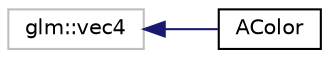 digraph "Graphical Class Hierarchy"
{
 // LATEX_PDF_SIZE
  edge [fontname="Helvetica",fontsize="10",labelfontname="Helvetica",labelfontsize="10"];
  node [fontname="Helvetica",fontsize="10",shape=record];
  rankdir="LR";
  Node1207 [label="glm::vec4",height=0.2,width=0.4,color="grey75", fillcolor="white", style="filled",tooltip=" "];
  Node1207 -> Node0 [dir="back",color="midnightblue",fontsize="10",style="solid",fontname="Helvetica"];
  Node0 [label="AColor",height=0.2,width=0.4,color="black", fillcolor="white", style="filled",URL="$classAColor.html",tooltip="Represents a 4-component floating point color."];
}
